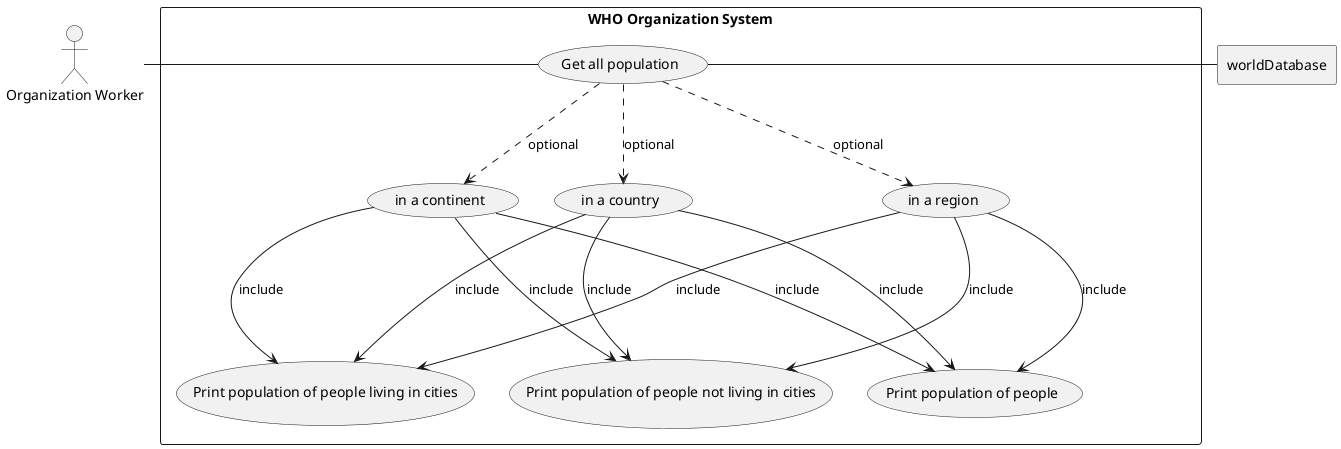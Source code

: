 @startuml

actor OW as "Organization Worker"

rectangle worldDatabase

rectangle "WHO Organization System" {
    usecase UC1 as "Get all population"
    usecase UC1.1 as "in a continent"
    usecase UC1.2 as "in a region"
    usecase UC1.3 as "in a country"

    usecase UCa as "Print population of people living in cities"
    usecase UCb as "Print population of people not living in cities"
    usecase UCc as "Print population of people"

    OW - UC1
    UC1  ..> UC1.1 : optional
        UC1.1 ---> UCa : include
        UC1.1 ---> UCb : include
        UC1.1 ---> UCc : include
    UC1  ..> UC1.2 : optional
        UC1.2 ---> UCa : include
        UC1.2 ---> UCb : include
        UC1.2 ---> UCc : include
    UC1  ..> UC1.3 : optional
        UC1.3 ---> UCa : include
        UC1.3 ---> UCb : include
        UC1.3 ---> UCc : include
    UC1  - worldDatabase
}

@enduml

